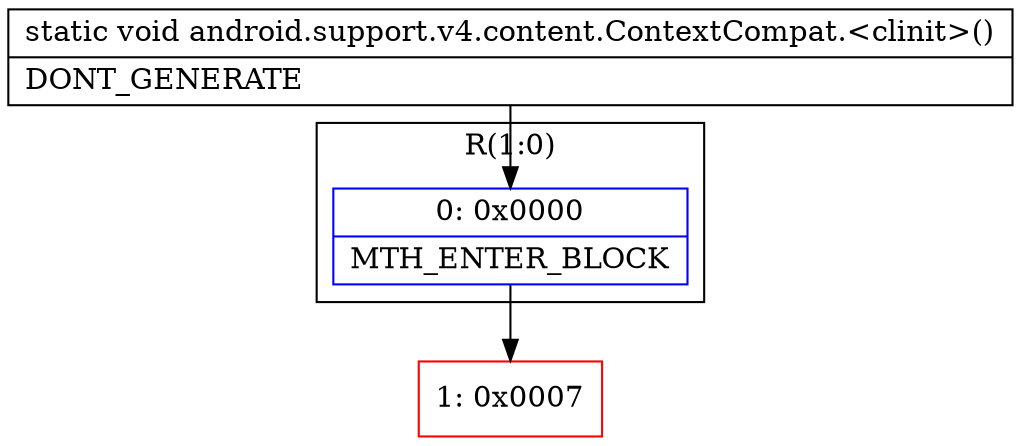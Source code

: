 digraph "CFG forandroid.support.v4.content.ContextCompat.\<clinit\>()V" {
subgraph cluster_Region_2048577120 {
label = "R(1:0)";
node [shape=record,color=blue];
Node_0 [shape=record,label="{0\:\ 0x0000|MTH_ENTER_BLOCK\l}"];
}
Node_1 [shape=record,color=red,label="{1\:\ 0x0007}"];
MethodNode[shape=record,label="{static void android.support.v4.content.ContextCompat.\<clinit\>()  | DONT_GENERATE\l}"];
MethodNode -> Node_0;
Node_0 -> Node_1;
}

